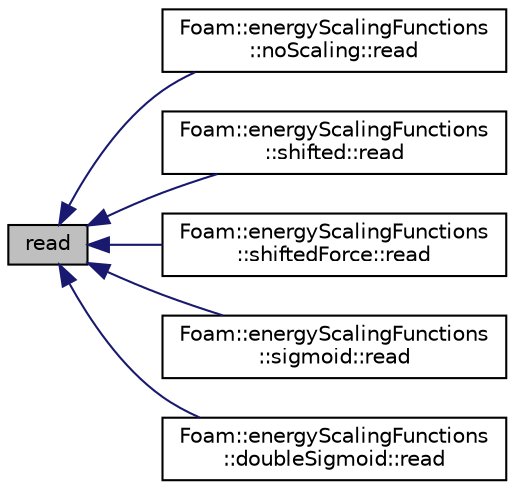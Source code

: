 digraph "read"
{
  bgcolor="transparent";
  edge [fontname="Helvetica",fontsize="10",labelfontname="Helvetica",labelfontsize="10"];
  node [fontname="Helvetica",fontsize="10",shape=record];
  rankdir="LR";
  Node1 [label="read",height=0.2,width=0.4,color="black", fillcolor="grey75", style="filled", fontcolor="black"];
  Node1 -> Node2 [dir="back",color="midnightblue",fontsize="10",style="solid",fontname="Helvetica"];
  Node2 [label="Foam::energyScalingFunctions\l::noScaling::read",height=0.2,width=0.4,color="black",URL="$a01649.html#a0702ebe49b3b28f5ed59b5a082c4f2f7",tooltip="Read dictionary. "];
  Node1 -> Node3 [dir="back",color="midnightblue",fontsize="10",style="solid",fontname="Helvetica"];
  Node3 [label="Foam::energyScalingFunctions\l::shifted::read",height=0.2,width=0.4,color="black",URL="$a02290.html#a0702ebe49b3b28f5ed59b5a082c4f2f7",tooltip="Read dictionary. "];
  Node1 -> Node4 [dir="back",color="midnightblue",fontsize="10",style="solid",fontname="Helvetica"];
  Node4 [label="Foam::energyScalingFunctions\l::shiftedForce::read",height=0.2,width=0.4,color="black",URL="$a02291.html#a0702ebe49b3b28f5ed59b5a082c4f2f7",tooltip="Read dictionary. "];
  Node1 -> Node5 [dir="back",color="midnightblue",fontsize="10",style="solid",fontname="Helvetica"];
  Node5 [label="Foam::energyScalingFunctions\l::sigmoid::read",height=0.2,width=0.4,color="black",URL="$a02298.html#a0702ebe49b3b28f5ed59b5a082c4f2f7",tooltip="Read dictionary. "];
  Node1 -> Node6 [dir="back",color="midnightblue",fontsize="10",style="solid",fontname="Helvetica"];
  Node6 [label="Foam::energyScalingFunctions\l::doubleSigmoid::read",height=0.2,width=0.4,color="black",URL="$a00576.html#a0702ebe49b3b28f5ed59b5a082c4f2f7",tooltip="Read dictionary. "];
}
